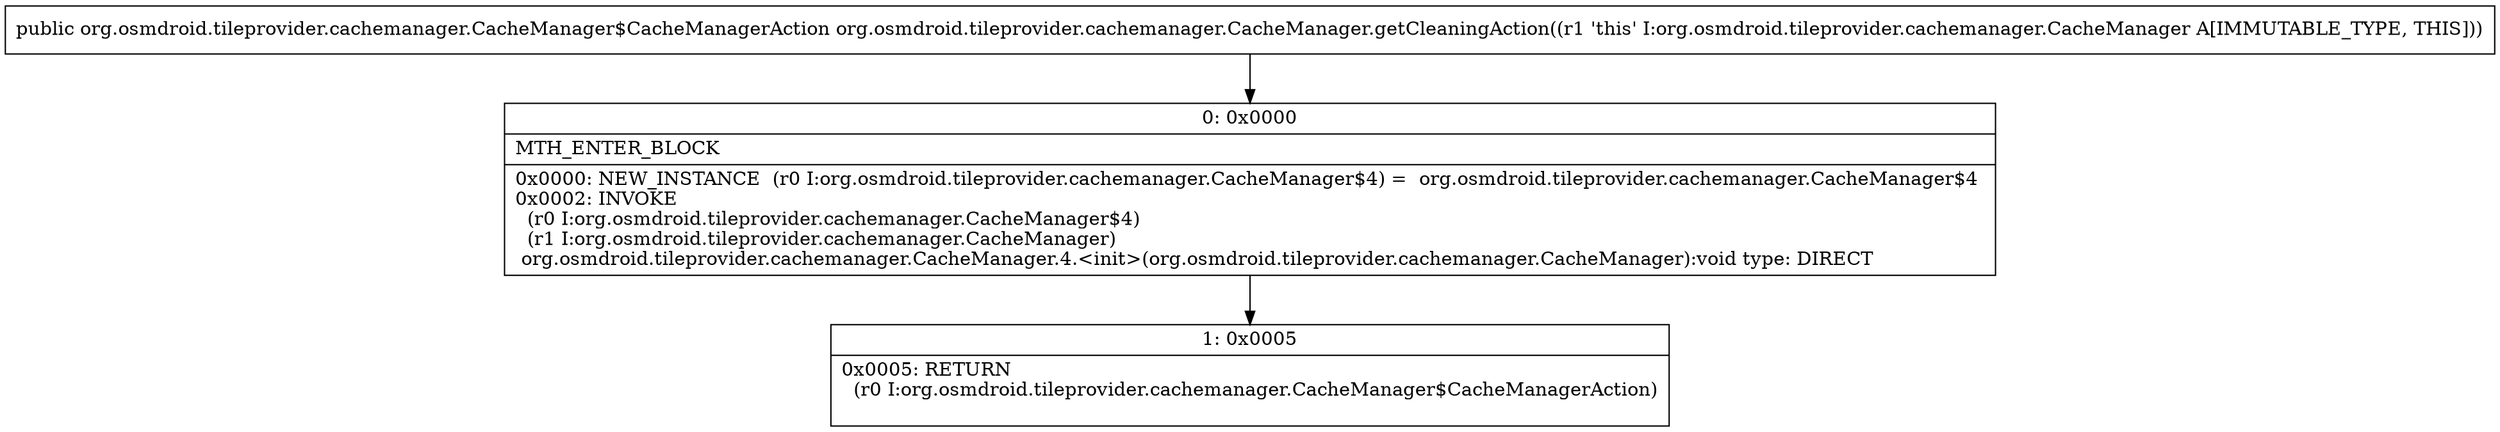 digraph "CFG fororg.osmdroid.tileprovider.cachemanager.CacheManager.getCleaningAction()Lorg\/osmdroid\/tileprovider\/cachemanager\/CacheManager$CacheManagerAction;" {
Node_0 [shape=record,label="{0\:\ 0x0000|MTH_ENTER_BLOCK\l|0x0000: NEW_INSTANCE  (r0 I:org.osmdroid.tileprovider.cachemanager.CacheManager$4) =  org.osmdroid.tileprovider.cachemanager.CacheManager$4 \l0x0002: INVOKE  \l  (r0 I:org.osmdroid.tileprovider.cachemanager.CacheManager$4)\l  (r1 I:org.osmdroid.tileprovider.cachemanager.CacheManager)\l org.osmdroid.tileprovider.cachemanager.CacheManager.4.\<init\>(org.osmdroid.tileprovider.cachemanager.CacheManager):void type: DIRECT \l}"];
Node_1 [shape=record,label="{1\:\ 0x0005|0x0005: RETURN  \l  (r0 I:org.osmdroid.tileprovider.cachemanager.CacheManager$CacheManagerAction)\l \l}"];
MethodNode[shape=record,label="{public org.osmdroid.tileprovider.cachemanager.CacheManager$CacheManagerAction org.osmdroid.tileprovider.cachemanager.CacheManager.getCleaningAction((r1 'this' I:org.osmdroid.tileprovider.cachemanager.CacheManager A[IMMUTABLE_TYPE, THIS])) }"];
MethodNode -> Node_0;
Node_0 -> Node_1;
}

